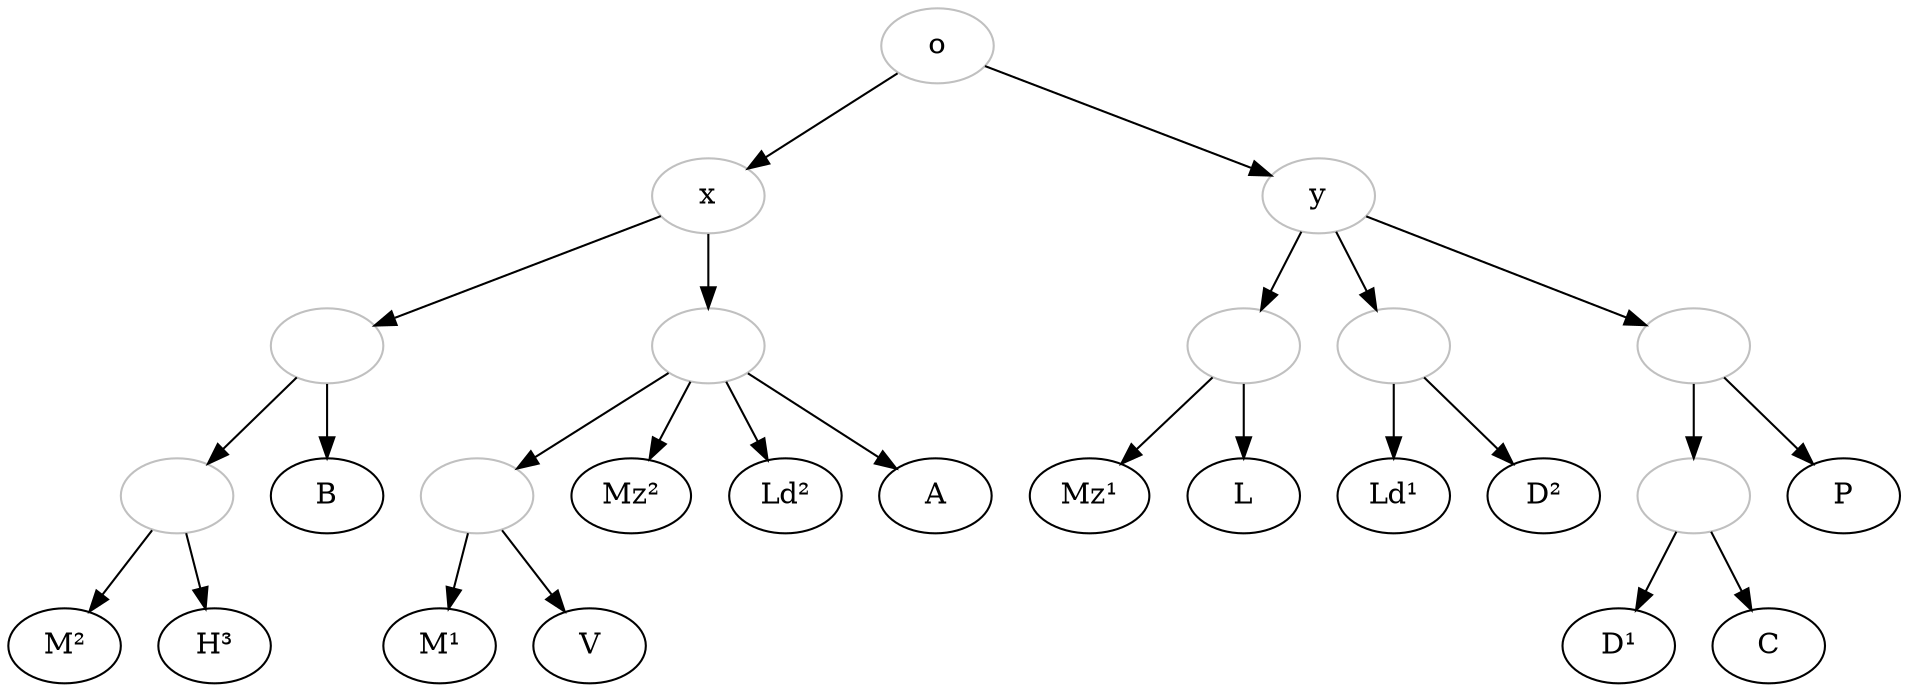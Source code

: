 digraph {

    o[color="grey"];
    x[color="grey"];
    y[color="grey"];
    1[color="grey", label=""];
    2[color="grey", label=""];
    3[color="grey", label=""];
    4[color="grey", label=""];
    5[color="grey", label=""];
    6[color="grey", label=""];
    7[color="grey", label=""];
    8[color="grey", label=""];

    M1[label="M¹"];    
    Mz1[label="Mz¹"];
    Mz2[label="Mz²"];
    Ld1[label="Ld¹"];
    Ld2[label="Ld²"];
    D1[label="D¹"];
    D2[label="D²"];
    M2[label="M²"];
    H3[label="H³"];

    o->y;
    y->1;
    1->L;
    1->Mz1;
    y->2;
    2->Ld1;
    2->D2;
    y->3;
    3->P;
    3->4;
    4->C;
    4->D1;
    o->x;
    x->5;
    5->B;
    5->6;
    6->M2;
    6->H3;
    x->7;
    7->A;
    7->Ld2;
    7->8;
    8->M1;
    8->V;
    7->Mz2;
    
}
